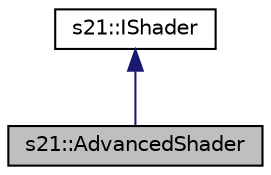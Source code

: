 digraph "s21::AdvancedShader"
{
 // LATEX_PDF_SIZE
  edge [fontname="Helvetica",fontsize="10",labelfontname="Helvetica",labelfontsize="10"];
  node [fontname="Helvetica",fontsize="10",shape=record];
  Node1 [label="s21::AdvancedShader",height=0.2,width=0.4,color="black", fillcolor="grey75", style="filled", fontcolor="black",tooltip="Shader that allows you to apply texture and work with lighting."];
  Node2 -> Node1 [dir="back",color="midnightblue",fontsize="10",style="solid",fontname="Helvetica"];
  Node2 [label="s21::IShader",height=0.2,width=0.4,color="black", fillcolor="white", style="filled",URL="$classs21_1_1IShader.html",tooltip="An interface that implements the Shader class."];
}
